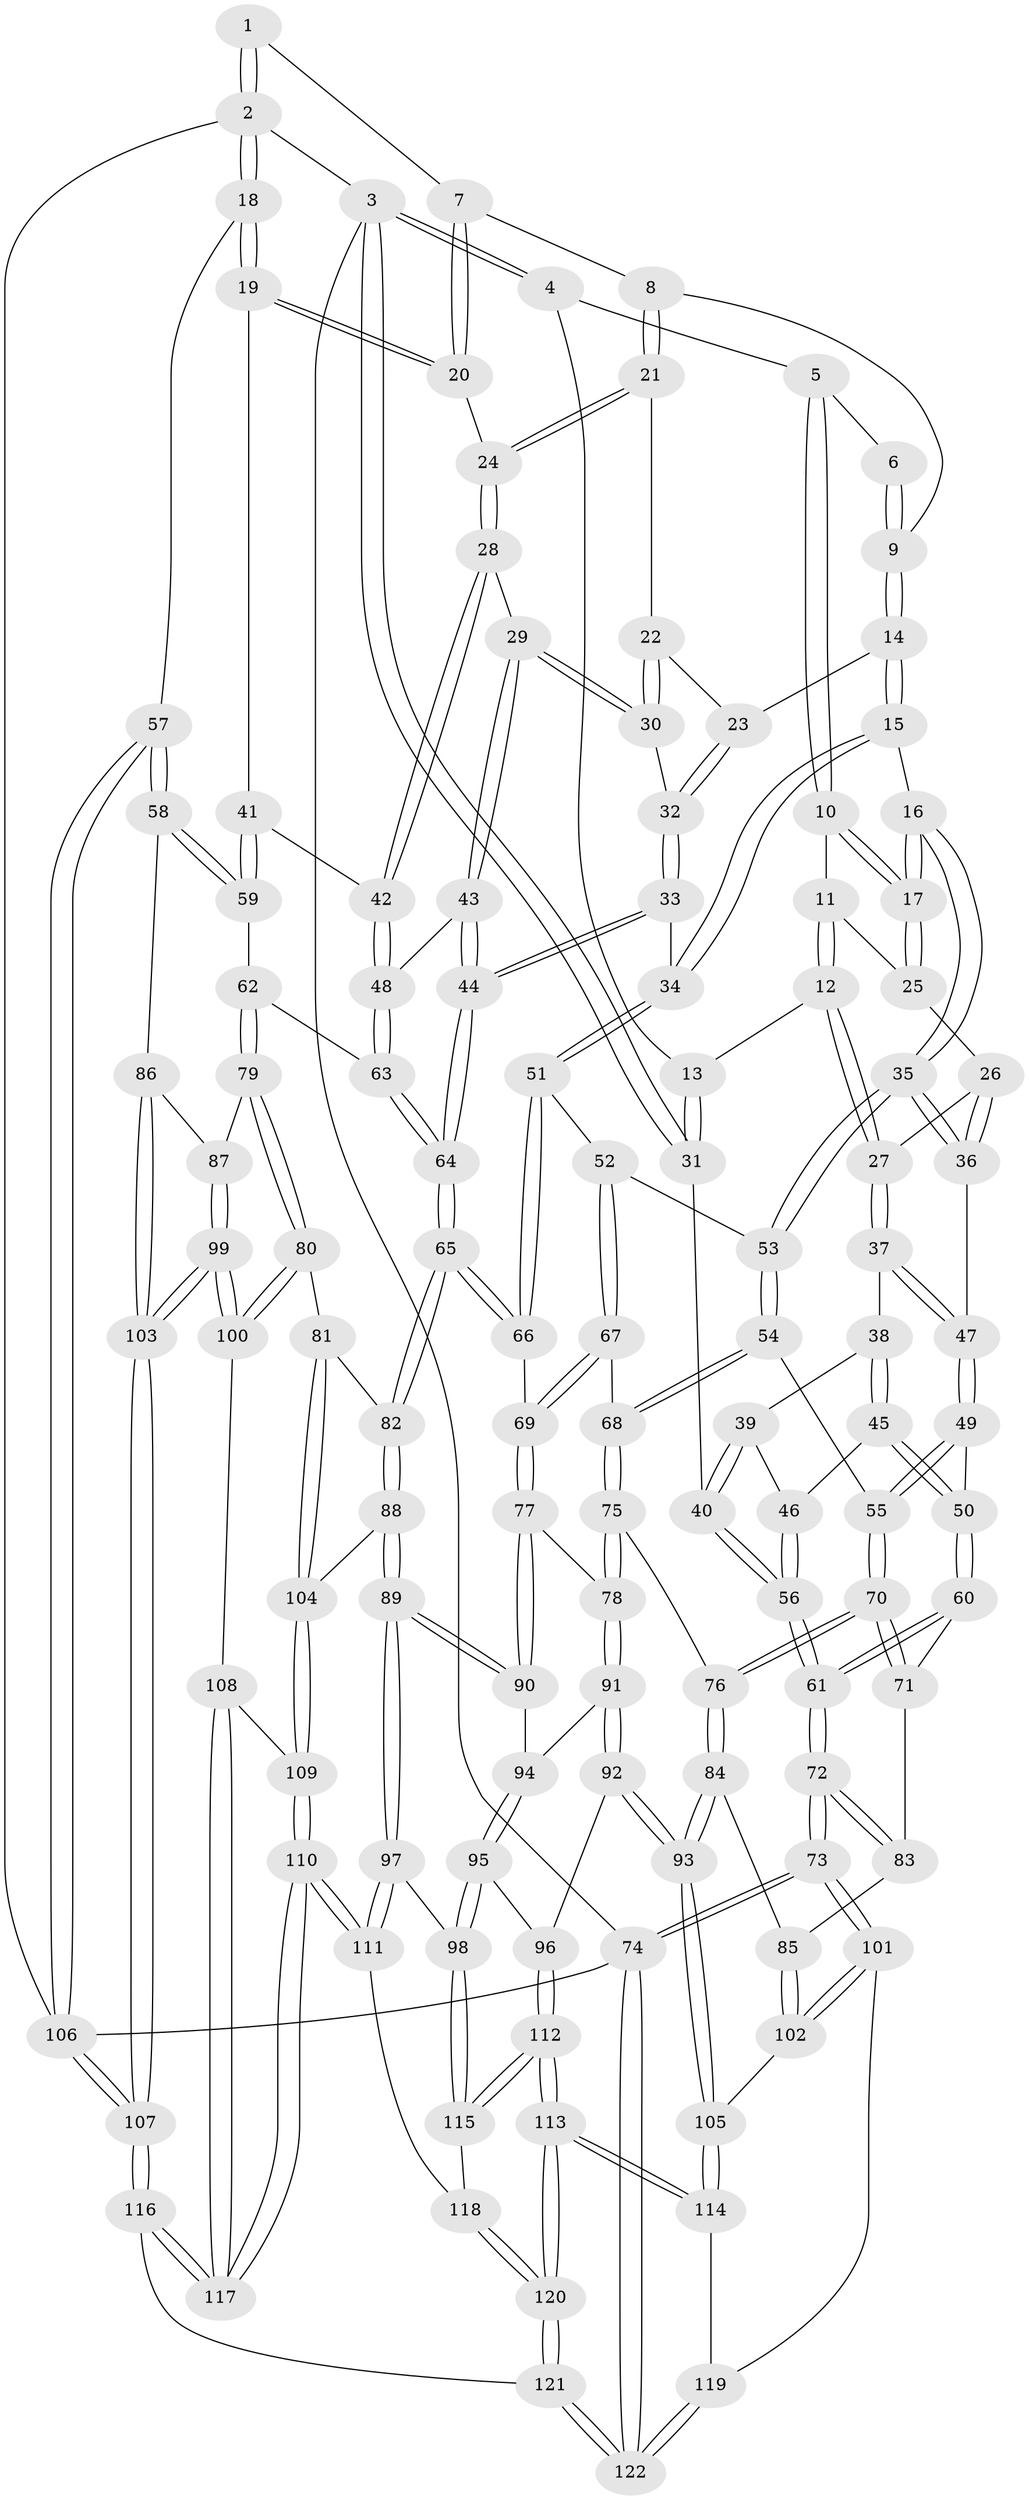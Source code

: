 // Generated by graph-tools (version 1.1) at 2025/50/03/09/25 03:50:57]
// undirected, 122 vertices, 302 edges
graph export_dot {
graph [start="1"]
  node [color=gray90,style=filled];
  1 [pos="+1+0"];
  2 [pos="+1+0"];
  3 [pos="+0+0"];
  4 [pos="+0.29552163301751355+0"];
  5 [pos="+0.30126537733859343+0"];
  6 [pos="+0.47032062278050396+0"];
  7 [pos="+0.8628525817654243+0"];
  8 [pos="+0.7133047313725831+0.08390518051814494"];
  9 [pos="+0.5416444388396097+0.006008439968031151"];
  10 [pos="+0.32396211464726865+0.05537383885660783"];
  11 [pos="+0.2188430690933782+0.1635867933187905"];
  12 [pos="+0.17596481051192417+0.1795030596485376"];
  13 [pos="+0.16141015090665892+0.15460758305741454"];
  14 [pos="+0.5321352169062777+0.1214144745914244"];
  15 [pos="+0.448427993530886+0.2271311422194066"];
  16 [pos="+0.4125392834211071+0.23045555747338825"];
  17 [pos="+0.3701135000163426+0.17412621607193882"];
  18 [pos="+1+0.20427591680845245"];
  19 [pos="+0.9296808668378727+0.2526510472955824"];
  20 [pos="+0.8699548768537642+0.17597248285105113"];
  21 [pos="+0.7104891693367065+0.13117414387488"];
  22 [pos="+0.685437300434788+0.15824368722920934"];
  23 [pos="+0.6317158004535678+0.17368045061369933"];
  24 [pos="+0.7880155582898554+0.17820745117427994"];
  25 [pos="+0.27958619285418584+0.18458183977874568"];
  26 [pos="+0.2539752196813366+0.22376521043458042"];
  27 [pos="+0.17330321231602483+0.21651657774690783"];
  28 [pos="+0.7539069690580017+0.24005168936982743"];
  29 [pos="+0.7186399820717371+0.2536305317707837"];
  30 [pos="+0.7045680531960784+0.22507050482807428"];
  31 [pos="+0+0"];
  32 [pos="+0.6202185402521262+0.2419718136454349"];
  33 [pos="+0.5927756402223358+0.3301091990433406"];
  34 [pos="+0.5506107322800791+0.31150900821596333"];
  35 [pos="+0.3663206134385971+0.2874658751400984"];
  36 [pos="+0.3421970807479702+0.2866045038854518"];
  37 [pos="+0.16988899078890077+0.22536850562048483"];
  38 [pos="+0.13215544632872533+0.23543843578672385"];
  39 [pos="+0.08107379559743004+0.24198428784226578"];
  40 [pos="+0+0"];
  41 [pos="+0.8935301108538926+0.3014112949015701"];
  42 [pos="+0.8664463286338265+0.3172318888625819"];
  43 [pos="+0.6912613729193012+0.3215301170031181"];
  44 [pos="+0.621253144293817+0.36026763528459255"];
  45 [pos="+0.09721244456136477+0.3579409456319675"];
  46 [pos="+0.06599953863964167+0.34690533181973926"];
  47 [pos="+0.20232746800429857+0.3125816916593718"];
  48 [pos="+0.8406209001505399+0.3415173014747434"];
  49 [pos="+0.17455532160915524+0.38072860162827765"];
  50 [pos="+0.14274011396106367+0.38043430527464983"];
  51 [pos="+0.4446478927243081+0.412597110619037"];
  52 [pos="+0.417012587132928+0.4124732094325268"];
  53 [pos="+0.3650597244922812+0.33370729467316285"];
  54 [pos="+0.28304573672243954+0.4246226186949181"];
  55 [pos="+0.20426887438472813+0.42107277217437306"];
  56 [pos="+0+0.3966041009578275"];
  57 [pos="+1+0.5630559660965039"];
  58 [pos="+1+0.5657809514911651"];
  59 [pos="+1+0.5176588775269997"];
  60 [pos="+0.06186367777451859+0.478145259625462"];
  61 [pos="+0+0.4789489284672046"];
  62 [pos="+0.8602887094435973+0.5083537142228283"];
  63 [pos="+0.8105482185016862+0.4602787945776036"];
  64 [pos="+0.6303070604405416+0.4875101330762364"];
  65 [pos="+0.6147637805328279+0.5163675557027237"];
  66 [pos="+0.6099125567230483+0.5166259227146186"];
  67 [pos="+0.38993990763820074+0.4931700693387871"];
  68 [pos="+0.3426700934369444+0.508826823828371"];
  69 [pos="+0.49029587901526056+0.5519229950985578"];
  70 [pos="+0.18169916735916525+0.5389911870752617"];
  71 [pos="+0.14248601517439416+0.5410553953189763"];
  72 [pos="+0+0.5179050432982367"];
  73 [pos="+0+0.7642151813436675"];
  74 [pos="+0+1"];
  75 [pos="+0.29776235676019247+0.5903782157629595"];
  76 [pos="+0.18524754090304119+0.5427732022748091"];
  77 [pos="+0.4449036948909707+0.6179892232765348"];
  78 [pos="+0.3071167548458694+0.6167659390328669"];
  79 [pos="+0.7985846296339952+0.6540591079230371"];
  80 [pos="+0.7750283169495721+0.6783878465448935"];
  81 [pos="+0.7402142859223126+0.6588981751493236"];
  82 [pos="+0.6377555971690746+0.5829543806258145"];
  83 [pos="+0.09571978265124854+0.5800952682370099"];
  84 [pos="+0.15157310033882246+0.6991046167108123"];
  85 [pos="+0.07941844873063796+0.6827151959755152"];
  86 [pos="+1+0.6033880096847596"];
  87 [pos="+1+0.6124669763484772"];
  88 [pos="+0.5479591823001695+0.7357440754583868"];
  89 [pos="+0.5195672683507385+0.7485767055746725"];
  90 [pos="+0.45880414112835+0.6777727000015082"];
  91 [pos="+0.3032842272545508+0.6383159989548217"];
  92 [pos="+0.27722338358816556+0.7134045261344265"];
  93 [pos="+0.2031412277857174+0.7423998543642574"];
  94 [pos="+0.4122614052958019+0.6942686121972703"];
  95 [pos="+0.3558081125597503+0.7657656317491361"];
  96 [pos="+0.33091110105281313+0.7593985721084304"];
  97 [pos="+0.5005909993490925+0.7812476043487088"];
  98 [pos="+0.4235937386057107+0.8065320726890824"];
  99 [pos="+0.8204304441142367+0.7646068705784238"];
  100 [pos="+0.7943580851239036+0.7426152138214602"];
  101 [pos="+0+0.767396547576788"];
  102 [pos="+0+0.735557222764023"];
  103 [pos="+0.8892422785385966+0.8536676469733165"];
  104 [pos="+0.6154833686441422+0.7720885097978484"];
  105 [pos="+0.1852025951768018+0.797639305888298"];
  106 [pos="+1+1"];
  107 [pos="+1+1"];
  108 [pos="+0.7916796177887183+0.7444312106752975"];
  109 [pos="+0.666259972308451+0.8188175170513672"];
  110 [pos="+0.6277120144399193+1"];
  111 [pos="+0.5695133885404142+0.9463592464213689"];
  112 [pos="+0.2897207539231055+0.9121840695720019"];
  113 [pos="+0.2593902030461821+0.9527946075593319"];
  114 [pos="+0.1792163489667235+0.8384057716382947"];
  115 [pos="+0.4128521989070663+0.8402169120558325"];
  116 [pos="+0.6991377855904518+1"];
  117 [pos="+0.6450011336130544+1"];
  118 [pos="+0.43033932003783487+0.913837189678917"];
  119 [pos="+0.034297798653338665+0.8809494607087559"];
  120 [pos="+0.2722534815623501+1"];
  121 [pos="+0.2555017029685886+1"];
  122 [pos="+0.21904006425757952+1"];
  1 -- 2;
  1 -- 2;
  1 -- 7;
  2 -- 3;
  2 -- 18;
  2 -- 18;
  2 -- 106;
  3 -- 4;
  3 -- 4;
  3 -- 31;
  3 -- 31;
  3 -- 74;
  4 -- 5;
  4 -- 13;
  5 -- 6;
  5 -- 10;
  5 -- 10;
  6 -- 9;
  6 -- 9;
  7 -- 8;
  7 -- 20;
  7 -- 20;
  8 -- 9;
  8 -- 21;
  8 -- 21;
  9 -- 14;
  9 -- 14;
  10 -- 11;
  10 -- 17;
  10 -- 17;
  11 -- 12;
  11 -- 12;
  11 -- 25;
  12 -- 13;
  12 -- 27;
  12 -- 27;
  13 -- 31;
  13 -- 31;
  14 -- 15;
  14 -- 15;
  14 -- 23;
  15 -- 16;
  15 -- 34;
  15 -- 34;
  16 -- 17;
  16 -- 17;
  16 -- 35;
  16 -- 35;
  17 -- 25;
  17 -- 25;
  18 -- 19;
  18 -- 19;
  18 -- 57;
  19 -- 20;
  19 -- 20;
  19 -- 41;
  20 -- 24;
  21 -- 22;
  21 -- 24;
  21 -- 24;
  22 -- 23;
  22 -- 30;
  22 -- 30;
  23 -- 32;
  23 -- 32;
  24 -- 28;
  24 -- 28;
  25 -- 26;
  26 -- 27;
  26 -- 36;
  26 -- 36;
  27 -- 37;
  27 -- 37;
  28 -- 29;
  28 -- 42;
  28 -- 42;
  29 -- 30;
  29 -- 30;
  29 -- 43;
  29 -- 43;
  30 -- 32;
  31 -- 40;
  32 -- 33;
  32 -- 33;
  33 -- 34;
  33 -- 44;
  33 -- 44;
  34 -- 51;
  34 -- 51;
  35 -- 36;
  35 -- 36;
  35 -- 53;
  35 -- 53;
  36 -- 47;
  37 -- 38;
  37 -- 47;
  37 -- 47;
  38 -- 39;
  38 -- 45;
  38 -- 45;
  39 -- 40;
  39 -- 40;
  39 -- 46;
  40 -- 56;
  40 -- 56;
  41 -- 42;
  41 -- 59;
  41 -- 59;
  42 -- 48;
  42 -- 48;
  43 -- 44;
  43 -- 44;
  43 -- 48;
  44 -- 64;
  44 -- 64;
  45 -- 46;
  45 -- 50;
  45 -- 50;
  46 -- 56;
  46 -- 56;
  47 -- 49;
  47 -- 49;
  48 -- 63;
  48 -- 63;
  49 -- 50;
  49 -- 55;
  49 -- 55;
  50 -- 60;
  50 -- 60;
  51 -- 52;
  51 -- 66;
  51 -- 66;
  52 -- 53;
  52 -- 67;
  52 -- 67;
  53 -- 54;
  53 -- 54;
  54 -- 55;
  54 -- 68;
  54 -- 68;
  55 -- 70;
  55 -- 70;
  56 -- 61;
  56 -- 61;
  57 -- 58;
  57 -- 58;
  57 -- 106;
  57 -- 106;
  58 -- 59;
  58 -- 59;
  58 -- 86;
  59 -- 62;
  60 -- 61;
  60 -- 61;
  60 -- 71;
  61 -- 72;
  61 -- 72;
  62 -- 63;
  62 -- 79;
  62 -- 79;
  63 -- 64;
  63 -- 64;
  64 -- 65;
  64 -- 65;
  65 -- 66;
  65 -- 66;
  65 -- 82;
  65 -- 82;
  66 -- 69;
  67 -- 68;
  67 -- 69;
  67 -- 69;
  68 -- 75;
  68 -- 75;
  69 -- 77;
  69 -- 77;
  70 -- 71;
  70 -- 71;
  70 -- 76;
  70 -- 76;
  71 -- 83;
  72 -- 73;
  72 -- 73;
  72 -- 83;
  72 -- 83;
  73 -- 74;
  73 -- 74;
  73 -- 101;
  73 -- 101;
  74 -- 122;
  74 -- 122;
  74 -- 106;
  75 -- 76;
  75 -- 78;
  75 -- 78;
  76 -- 84;
  76 -- 84;
  77 -- 78;
  77 -- 90;
  77 -- 90;
  78 -- 91;
  78 -- 91;
  79 -- 80;
  79 -- 80;
  79 -- 87;
  80 -- 81;
  80 -- 100;
  80 -- 100;
  81 -- 82;
  81 -- 104;
  81 -- 104;
  82 -- 88;
  82 -- 88;
  83 -- 85;
  84 -- 85;
  84 -- 93;
  84 -- 93;
  85 -- 102;
  85 -- 102;
  86 -- 87;
  86 -- 103;
  86 -- 103;
  87 -- 99;
  87 -- 99;
  88 -- 89;
  88 -- 89;
  88 -- 104;
  89 -- 90;
  89 -- 90;
  89 -- 97;
  89 -- 97;
  90 -- 94;
  91 -- 92;
  91 -- 92;
  91 -- 94;
  92 -- 93;
  92 -- 93;
  92 -- 96;
  93 -- 105;
  93 -- 105;
  94 -- 95;
  94 -- 95;
  95 -- 96;
  95 -- 98;
  95 -- 98;
  96 -- 112;
  96 -- 112;
  97 -- 98;
  97 -- 111;
  97 -- 111;
  98 -- 115;
  98 -- 115;
  99 -- 100;
  99 -- 100;
  99 -- 103;
  99 -- 103;
  100 -- 108;
  101 -- 102;
  101 -- 102;
  101 -- 119;
  102 -- 105;
  103 -- 107;
  103 -- 107;
  104 -- 109;
  104 -- 109;
  105 -- 114;
  105 -- 114;
  106 -- 107;
  106 -- 107;
  107 -- 116;
  107 -- 116;
  108 -- 109;
  108 -- 117;
  108 -- 117;
  109 -- 110;
  109 -- 110;
  110 -- 111;
  110 -- 111;
  110 -- 117;
  110 -- 117;
  111 -- 118;
  112 -- 113;
  112 -- 113;
  112 -- 115;
  112 -- 115;
  113 -- 114;
  113 -- 114;
  113 -- 120;
  113 -- 120;
  114 -- 119;
  115 -- 118;
  116 -- 117;
  116 -- 117;
  116 -- 121;
  118 -- 120;
  118 -- 120;
  119 -- 122;
  119 -- 122;
  120 -- 121;
  120 -- 121;
  121 -- 122;
  121 -- 122;
}
